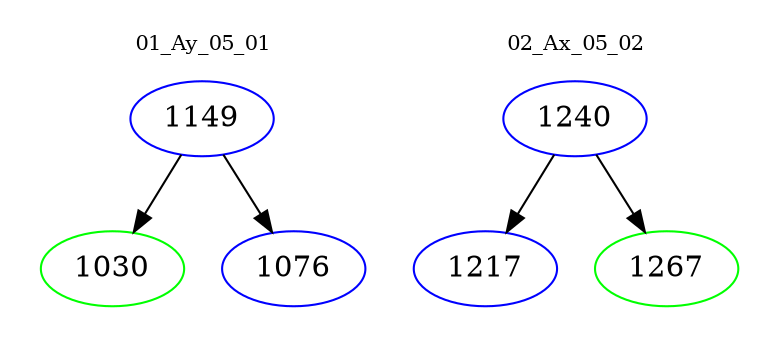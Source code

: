 digraph{
subgraph cluster_0 {
color = white
label = "01_Ay_05_01";
fontsize=10;
T0_1149 [label="1149", color="blue"]
T0_1149 -> T0_1030 [color="black"]
T0_1030 [label="1030", color="green"]
T0_1149 -> T0_1076 [color="black"]
T0_1076 [label="1076", color="blue"]
}
subgraph cluster_1 {
color = white
label = "02_Ax_05_02";
fontsize=10;
T1_1240 [label="1240", color="blue"]
T1_1240 -> T1_1217 [color="black"]
T1_1217 [label="1217", color="blue"]
T1_1240 -> T1_1267 [color="black"]
T1_1267 [label="1267", color="green"]
}
}
